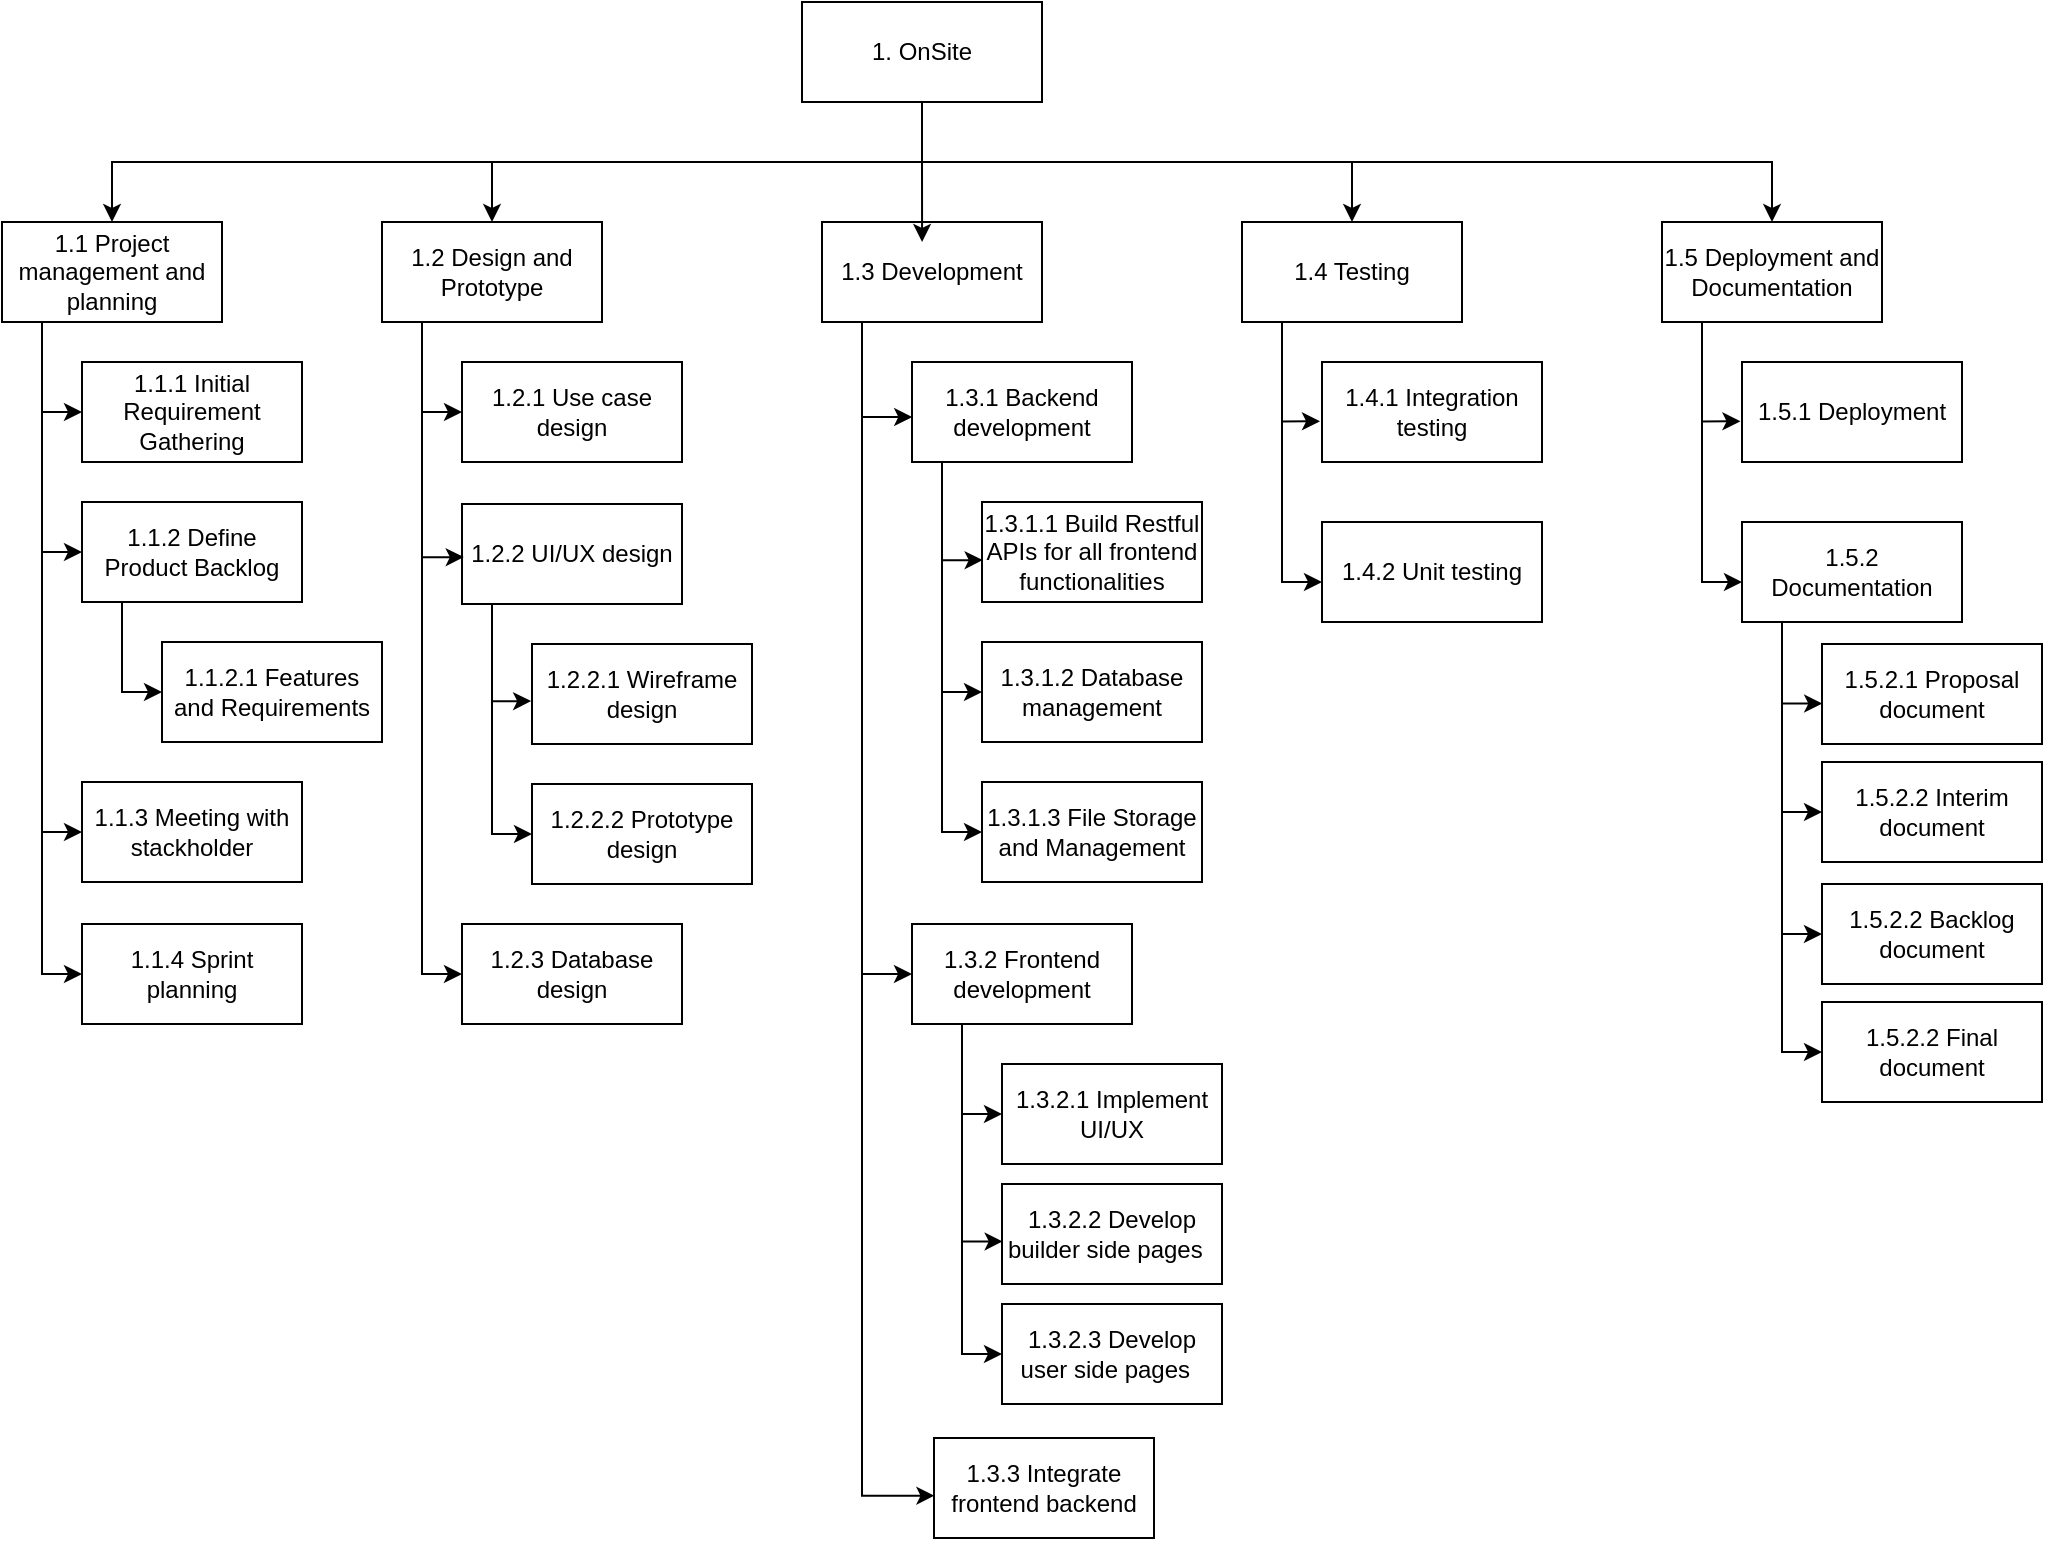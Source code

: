 <mxfile version="25.0.0">
  <diagram name="Page-1" id="xLfa3vr3PZcD3B_tmmqh">
    <mxGraphModel dx="1221" dy="861" grid="0" gridSize="10" guides="1" tooltips="1" connect="1" arrows="1" fold="1" page="0" pageScale="1" pageWidth="850" pageHeight="1100" math="0" shadow="0">
      <root>
        <mxCell id="0" />
        <mxCell id="1" parent="0" />
        <mxCell id="M0RcoXF8gDmWCO9cIfVg-90" style="edgeStyle=orthogonalEdgeStyle;rounded=0;orthogonalLoop=1;jettySize=auto;html=1;exitX=0.5;exitY=1;exitDx=0;exitDy=0;entryX=0.5;entryY=0;entryDx=0;entryDy=0;" parent="1" source="M0RcoXF8gDmWCO9cIfVg-1" target="M0RcoXF8gDmWCO9cIfVg-2" edge="1">
          <mxGeometry relative="1" as="geometry" />
        </mxCell>
        <mxCell id="M0RcoXF8gDmWCO9cIfVg-91" style="edgeStyle=orthogonalEdgeStyle;rounded=0;orthogonalLoop=1;jettySize=auto;html=1;exitX=0.5;exitY=1;exitDx=0;exitDy=0;" parent="1" source="M0RcoXF8gDmWCO9cIfVg-1" target="M0RcoXF8gDmWCO9cIfVg-3" edge="1">
          <mxGeometry relative="1" as="geometry" />
        </mxCell>
        <mxCell id="M0RcoXF8gDmWCO9cIfVg-93" style="edgeStyle=orthogonalEdgeStyle;rounded=0;orthogonalLoop=1;jettySize=auto;html=1;exitX=0.5;exitY=1;exitDx=0;exitDy=0;" parent="1" source="M0RcoXF8gDmWCO9cIfVg-1" target="M0RcoXF8gDmWCO9cIfVg-8" edge="1">
          <mxGeometry relative="1" as="geometry" />
        </mxCell>
        <mxCell id="M0RcoXF8gDmWCO9cIfVg-94" style="edgeStyle=orthogonalEdgeStyle;rounded=0;orthogonalLoop=1;jettySize=auto;html=1;exitX=0.5;exitY=1;exitDx=0;exitDy=0;entryX=0.5;entryY=0;entryDx=0;entryDy=0;" parent="1" source="M0RcoXF8gDmWCO9cIfVg-1" target="M0RcoXF8gDmWCO9cIfVg-7" edge="1">
          <mxGeometry relative="1" as="geometry" />
        </mxCell>
        <mxCell id="M0RcoXF8gDmWCO9cIfVg-1" value="1. OnSite" style="rounded=0;whiteSpace=wrap;html=1;" parent="1" vertex="1">
          <mxGeometry x="673" y="189" width="120" height="50" as="geometry" />
        </mxCell>
        <mxCell id="M0RcoXF8gDmWCO9cIfVg-10" style="edgeStyle=orthogonalEdgeStyle;rounded=0;orthogonalLoop=1;jettySize=auto;html=1;exitX=0.25;exitY=1;exitDx=0;exitDy=0;entryX=0;entryY=0.5;entryDx=0;entryDy=0;" parent="1" source="M0RcoXF8gDmWCO9cIfVg-2" target="M0RcoXF8gDmWCO9cIfVg-9" edge="1">
          <mxGeometry relative="1" as="geometry">
            <Array as="points">
              <mxPoint x="293" y="349" />
              <mxPoint x="293" y="394" />
            </Array>
          </mxGeometry>
        </mxCell>
        <mxCell id="M0RcoXF8gDmWCO9cIfVg-2" value="1.1&lt;span style=&quot;background-color: initial;&quot;&gt;&amp;nbsp;Project management and planning&lt;/span&gt;" style="rounded=0;whiteSpace=wrap;html=1;" parent="1" vertex="1">
          <mxGeometry x="273" y="299" width="110" height="50" as="geometry" />
        </mxCell>
        <mxCell id="M0RcoXF8gDmWCO9cIfVg-32" style="edgeStyle=orthogonalEdgeStyle;rounded=0;orthogonalLoop=1;jettySize=auto;html=1;exitX=0.25;exitY=1;exitDx=0;exitDy=0;entryX=0;entryY=0.5;entryDx=0;entryDy=0;" parent="1" source="M0RcoXF8gDmWCO9cIfVg-3" target="M0RcoXF8gDmWCO9cIfVg-26" edge="1">
          <mxGeometry relative="1" as="geometry">
            <Array as="points">
              <mxPoint x="483" y="349" />
              <mxPoint x="483" y="394" />
            </Array>
          </mxGeometry>
        </mxCell>
        <mxCell id="M0RcoXF8gDmWCO9cIfVg-34" style="edgeStyle=orthogonalEdgeStyle;rounded=0;orthogonalLoop=1;jettySize=auto;html=1;exitX=0.25;exitY=1;exitDx=0;exitDy=0;entryX=0;entryY=0.5;entryDx=0;entryDy=0;" parent="1" source="M0RcoXF8gDmWCO9cIfVg-3" target="M0RcoXF8gDmWCO9cIfVg-29" edge="1">
          <mxGeometry relative="1" as="geometry">
            <Array as="points">
              <mxPoint x="483" y="349" />
              <mxPoint x="483" y="675" />
            </Array>
          </mxGeometry>
        </mxCell>
        <mxCell id="M0RcoXF8gDmWCO9cIfVg-3" value="1.2 Design and Prototype" style="rounded=0;whiteSpace=wrap;html=1;" parent="1" vertex="1">
          <mxGeometry x="463" y="299" width="110" height="50" as="geometry" />
        </mxCell>
        <mxCell id="M0RcoXF8gDmWCO9cIfVg-6" value="1.3.1.1 Build Restful APIs for all frontend functionalities " style="rounded=0;whiteSpace=wrap;html=1;" parent="1" vertex="1">
          <mxGeometry x="763" y="439" width="110" height="50" as="geometry" />
        </mxCell>
        <mxCell id="M0RcoXF8gDmWCO9cIfVg-7" value="1.4 Testing" style="rounded=0;whiteSpace=wrap;html=1;" parent="1" vertex="1">
          <mxGeometry x="893" y="299" width="110" height="50" as="geometry" />
        </mxCell>
        <mxCell id="M0RcoXF8gDmWCO9cIfVg-8" value="1.5 Deployment and&lt;div&gt;Documentation&lt;/div&gt;" style="rounded=0;whiteSpace=wrap;html=1;" parent="1" vertex="1">
          <mxGeometry x="1103" y="299" width="110" height="50" as="geometry" />
        </mxCell>
        <mxCell id="M0RcoXF8gDmWCO9cIfVg-9" value="1.1.1 Initial Requirement Gathering" style="rounded=0;whiteSpace=wrap;html=1;" parent="1" vertex="1">
          <mxGeometry x="313" y="369" width="110" height="50" as="geometry" />
        </mxCell>
        <mxCell id="M0RcoXF8gDmWCO9cIfVg-14" style="edgeStyle=orthogonalEdgeStyle;rounded=0;orthogonalLoop=1;jettySize=auto;html=1;exitX=0.25;exitY=1;exitDx=0;exitDy=0;entryX=0;entryY=0.5;entryDx=0;entryDy=0;" parent="1" source="M0RcoXF8gDmWCO9cIfVg-11" target="M0RcoXF8gDmWCO9cIfVg-12" edge="1">
          <mxGeometry relative="1" as="geometry">
            <Array as="points">
              <mxPoint x="333" y="489" />
              <mxPoint x="333" y="534" />
            </Array>
          </mxGeometry>
        </mxCell>
        <mxCell id="M0RcoXF8gDmWCO9cIfVg-11" value="1.1.2 Define Product Backlog" style="rounded=0;whiteSpace=wrap;html=1;" parent="1" vertex="1">
          <mxGeometry x="313" y="439" width="110" height="50" as="geometry" />
        </mxCell>
        <mxCell id="M0RcoXF8gDmWCO9cIfVg-12" value="1.1.2.1 Features and Requirements" style="rounded=0;whiteSpace=wrap;html=1;" parent="1" vertex="1">
          <mxGeometry x="353" y="509" width="110" height="50" as="geometry" />
        </mxCell>
        <mxCell id="M0RcoXF8gDmWCO9cIfVg-13" style="edgeStyle=orthogonalEdgeStyle;rounded=0;orthogonalLoop=1;jettySize=auto;html=1;exitX=0;exitY=0.5;exitDx=0;exitDy=0;endArrow=none;endFill=0;startArrow=classic;startFill=1;" parent="1" source="M0RcoXF8gDmWCO9cIfVg-11" edge="1">
          <mxGeometry relative="1" as="geometry">
            <mxPoint x="293" y="349" as="targetPoint" />
          </mxGeometry>
        </mxCell>
        <mxCell id="M0RcoXF8gDmWCO9cIfVg-16" style="edgeStyle=orthogonalEdgeStyle;rounded=0;orthogonalLoop=1;jettySize=auto;html=1;exitX=0;exitY=0.5;exitDx=0;exitDy=0;endArrow=none;endFill=0;startArrow=classic;startFill=1;" parent="1" source="M0RcoXF8gDmWCO9cIfVg-15" edge="1">
          <mxGeometry relative="1" as="geometry">
            <mxPoint x="293" y="359" as="targetPoint" />
          </mxGeometry>
        </mxCell>
        <mxCell id="M0RcoXF8gDmWCO9cIfVg-15" value="1.1.3 Meeting with stackholder" style="rounded=0;whiteSpace=wrap;html=1;" parent="1" vertex="1">
          <mxGeometry x="313" y="579" width="110" height="50" as="geometry" />
        </mxCell>
        <mxCell id="M0RcoXF8gDmWCO9cIfVg-18" style="edgeStyle=orthogonalEdgeStyle;rounded=0;orthogonalLoop=1;jettySize=auto;html=1;exitX=0;exitY=0.5;exitDx=0;exitDy=0;startArrow=classic;startFill=1;endArrow=none;endFill=0;" parent="1" source="M0RcoXF8gDmWCO9cIfVg-17" edge="1">
          <mxGeometry relative="1" as="geometry">
            <mxPoint x="293" y="589" as="targetPoint" />
          </mxGeometry>
        </mxCell>
        <mxCell id="M0RcoXF8gDmWCO9cIfVg-17" value="1.1.4 Sprint planning" style="rounded=0;whiteSpace=wrap;html=1;" parent="1" vertex="1">
          <mxGeometry x="313" y="650" width="110" height="50" as="geometry" />
        </mxCell>
        <mxCell id="M0RcoXF8gDmWCO9cIfVg-19" value="1.2.2 UI/UX design" style="rounded=0;whiteSpace=wrap;html=1;" parent="1" vertex="1">
          <mxGeometry x="503" y="440" width="110" height="50" as="geometry" />
        </mxCell>
        <mxCell id="M0RcoXF8gDmWCO9cIfVg-20" value="1.2.2.1 Wireframe design" style="rounded=0;whiteSpace=wrap;html=1;" parent="1" vertex="1">
          <mxGeometry x="538" y="510" width="110" height="50" as="geometry" />
        </mxCell>
        <mxCell id="M0RcoXF8gDmWCO9cIfVg-23" style="edgeStyle=orthogonalEdgeStyle;rounded=0;orthogonalLoop=1;jettySize=auto;html=1;exitX=0.25;exitY=1;exitDx=0;exitDy=0;entryX=-0.004;entryY=0.571;entryDx=0;entryDy=0;entryPerimeter=0;" parent="1" source="M0RcoXF8gDmWCO9cIfVg-19" target="M0RcoXF8gDmWCO9cIfVg-20" edge="1">
          <mxGeometry relative="1" as="geometry">
            <Array as="points">
              <mxPoint x="518" y="490" />
              <mxPoint x="518" y="539" />
            </Array>
          </mxGeometry>
        </mxCell>
        <mxCell id="M0RcoXF8gDmWCO9cIfVg-25" style="edgeStyle=orthogonalEdgeStyle;rounded=0;orthogonalLoop=1;jettySize=auto;html=1;exitX=0;exitY=0.5;exitDx=0;exitDy=0;startArrow=classic;startFill=1;endArrow=none;endFill=0;" parent="1" source="M0RcoXF8gDmWCO9cIfVg-24" edge="1">
          <mxGeometry relative="1" as="geometry">
            <mxPoint x="518" y="510.0" as="targetPoint" />
          </mxGeometry>
        </mxCell>
        <mxCell id="M0RcoXF8gDmWCO9cIfVg-24" value="1.2.2.2 Prototype design" style="rounded=0;whiteSpace=wrap;html=1;" parent="1" vertex="1">
          <mxGeometry x="538" y="580" width="110" height="50" as="geometry" />
        </mxCell>
        <mxCell id="M0RcoXF8gDmWCO9cIfVg-26" value="1.2.1 Use case design" style="rounded=0;whiteSpace=wrap;html=1;" parent="1" vertex="1">
          <mxGeometry x="503" y="369" width="110" height="50" as="geometry" />
        </mxCell>
        <mxCell id="M0RcoXF8gDmWCO9cIfVg-29" value="1.2.3 Database design" style="rounded=0;whiteSpace=wrap;html=1;" parent="1" vertex="1">
          <mxGeometry x="503" y="650" width="110" height="50" as="geometry" />
        </mxCell>
        <mxCell id="M0RcoXF8gDmWCO9cIfVg-33" style="edgeStyle=orthogonalEdgeStyle;rounded=0;orthogonalLoop=1;jettySize=auto;html=1;exitX=0.25;exitY=1;exitDx=0;exitDy=0;entryX=0.008;entryY=0.531;entryDx=0;entryDy=0;entryPerimeter=0;" parent="1" source="M0RcoXF8gDmWCO9cIfVg-3" target="M0RcoXF8gDmWCO9cIfVg-19" edge="1">
          <mxGeometry relative="1" as="geometry">
            <Array as="points">
              <mxPoint x="483" y="349" />
              <mxPoint x="483" y="467" />
            </Array>
          </mxGeometry>
        </mxCell>
        <mxCell id="M0RcoXF8gDmWCO9cIfVg-35" value="1.3.1.3&amp;nbsp;File Storage and Management" style="rounded=0;whiteSpace=wrap;html=1;" parent="1" vertex="1">
          <mxGeometry x="763" y="579" width="110" height="50" as="geometry" />
        </mxCell>
        <mxCell id="M0RcoXF8gDmWCO9cIfVg-61" style="edgeStyle=orthogonalEdgeStyle;rounded=0;orthogonalLoop=1;jettySize=auto;html=1;exitX=0.25;exitY=1;exitDx=0;exitDy=0;entryX=0;entryY=0.5;entryDx=0;entryDy=0;" parent="1" source="M0RcoXF8gDmWCO9cIfVg-56" target="M0RcoXF8gDmWCO9cIfVg-57" edge="1">
          <mxGeometry relative="1" as="geometry">
            <Array as="points">
              <mxPoint x="753" y="700" />
              <mxPoint x="753" y="745" />
            </Array>
          </mxGeometry>
        </mxCell>
        <mxCell id="M0RcoXF8gDmWCO9cIfVg-63" style="edgeStyle=orthogonalEdgeStyle;rounded=0;orthogonalLoop=1;jettySize=auto;html=1;exitX=0.25;exitY=1;exitDx=0;exitDy=0;entryX=0;entryY=0.5;entryDx=0;entryDy=0;" parent="1" source="M0RcoXF8gDmWCO9cIfVg-56" target="M0RcoXF8gDmWCO9cIfVg-59" edge="1">
          <mxGeometry relative="1" as="geometry">
            <Array as="points">
              <mxPoint x="753" y="700" />
              <mxPoint x="753" y="865" />
            </Array>
          </mxGeometry>
        </mxCell>
        <mxCell id="M0RcoXF8gDmWCO9cIfVg-56" value="1.3.2 Frontend development" style="rounded=0;whiteSpace=wrap;html=1;" parent="1" vertex="1">
          <mxGeometry x="728" y="650" width="110" height="50" as="geometry" />
        </mxCell>
        <mxCell id="M0RcoXF8gDmWCO9cIfVg-57" value="1.3.2.1 Implement UI/UX" style="rounded=0;whiteSpace=wrap;html=1;" parent="1" vertex="1">
          <mxGeometry x="773" y="720" width="110" height="50" as="geometry" />
        </mxCell>
        <mxCell id="M0RcoXF8gDmWCO9cIfVg-58" value="1.3.2.2 Develop builder side pages&amp;nbsp;&amp;nbsp;" style="rounded=0;whiteSpace=wrap;html=1;" parent="1" vertex="1">
          <mxGeometry x="773" y="780" width="110" height="50" as="geometry" />
        </mxCell>
        <mxCell id="M0RcoXF8gDmWCO9cIfVg-59" value="1.3.2.3 Develop user side pages&amp;nbsp;&amp;nbsp;" style="rounded=0;whiteSpace=wrap;html=1;" parent="1" vertex="1">
          <mxGeometry x="773" y="840" width="110" height="50" as="geometry" />
        </mxCell>
        <mxCell id="M0RcoXF8gDmWCO9cIfVg-72" style="edgeStyle=orthogonalEdgeStyle;rounded=0;orthogonalLoop=1;jettySize=auto;html=1;exitX=0.25;exitY=1;exitDx=0;exitDy=0;entryX=0;entryY=0.5;entryDx=0;entryDy=0;" parent="1" source="M0RcoXF8gDmWCO9cIfVg-60" target="M0RcoXF8gDmWCO9cIfVg-68" edge="1">
          <mxGeometry relative="1" as="geometry">
            <Array as="points">
              <mxPoint x="743" y="419" />
              <mxPoint x="743" y="534" />
            </Array>
          </mxGeometry>
        </mxCell>
        <mxCell id="M0RcoXF8gDmWCO9cIfVg-73" style="edgeStyle=orthogonalEdgeStyle;rounded=0;orthogonalLoop=1;jettySize=auto;html=1;exitX=0.25;exitY=1;exitDx=0;exitDy=0;entryX=0;entryY=0.5;entryDx=0;entryDy=0;" parent="1" source="M0RcoXF8gDmWCO9cIfVg-60" target="M0RcoXF8gDmWCO9cIfVg-35" edge="1">
          <mxGeometry relative="1" as="geometry">
            <Array as="points">
              <mxPoint x="743" y="419" />
              <mxPoint x="743" y="604" />
            </Array>
          </mxGeometry>
        </mxCell>
        <mxCell id="M0RcoXF8gDmWCO9cIfVg-60" value="1.3.1 Backend development" style="rounded=0;whiteSpace=wrap;html=1;" parent="1" vertex="1">
          <mxGeometry x="728" y="369" width="110" height="50" as="geometry" />
        </mxCell>
        <mxCell id="M0RcoXF8gDmWCO9cIfVg-62" style="edgeStyle=orthogonalEdgeStyle;rounded=0;orthogonalLoop=1;jettySize=auto;html=1;exitX=0.25;exitY=1;exitDx=0;exitDy=0;entryX=0.003;entryY=0.574;entryDx=0;entryDy=0;entryPerimeter=0;" parent="1" source="M0RcoXF8gDmWCO9cIfVg-56" target="M0RcoXF8gDmWCO9cIfVg-58" edge="1">
          <mxGeometry relative="1" as="geometry">
            <Array as="points">
              <mxPoint x="753" y="700" />
              <mxPoint x="753" y="809" />
            </Array>
          </mxGeometry>
        </mxCell>
        <mxCell id="M0RcoXF8gDmWCO9cIfVg-75" style="edgeStyle=orthogonalEdgeStyle;rounded=0;orthogonalLoop=1;jettySize=auto;html=1;exitX=0.25;exitY=1;exitDx=0;exitDy=0;entryX=0;entryY=0.5;entryDx=0;entryDy=0;" parent="1" source="M0RcoXF8gDmWCO9cIfVg-64" target="M0RcoXF8gDmWCO9cIfVg-56" edge="1">
          <mxGeometry relative="1" as="geometry">
            <Array as="points">
              <mxPoint x="703" y="349" />
              <mxPoint x="703" y="675" />
            </Array>
          </mxGeometry>
        </mxCell>
        <mxCell id="M0RcoXF8gDmWCO9cIfVg-64" value="1.3 Development" style="rounded=0;whiteSpace=wrap;html=1;" parent="1" vertex="1">
          <mxGeometry x="683" y="299" width="110" height="50" as="geometry" />
        </mxCell>
        <mxCell id="M0RcoXF8gDmWCO9cIfVg-68" value="1.3.1.2 Database management" style="rounded=0;whiteSpace=wrap;html=1;" parent="1" vertex="1">
          <mxGeometry x="763" y="509" width="110" height="50" as="geometry" />
        </mxCell>
        <mxCell id="M0RcoXF8gDmWCO9cIfVg-71" style="edgeStyle=orthogonalEdgeStyle;rounded=0;orthogonalLoop=1;jettySize=auto;html=1;exitX=0.25;exitY=1;exitDx=0;exitDy=0;entryX=0.003;entryY=0.581;entryDx=0;entryDy=0;entryPerimeter=0;" parent="1" source="M0RcoXF8gDmWCO9cIfVg-60" target="M0RcoXF8gDmWCO9cIfVg-6" edge="1">
          <mxGeometry relative="1" as="geometry">
            <Array as="points">
              <mxPoint x="743" y="419" />
              <mxPoint x="743" y="468" />
            </Array>
          </mxGeometry>
        </mxCell>
        <mxCell id="M0RcoXF8gDmWCO9cIfVg-77" value="1.4.1 Integration testing" style="rounded=0;whiteSpace=wrap;html=1;" parent="1" vertex="1">
          <mxGeometry x="933" y="369" width="110" height="50" as="geometry" />
        </mxCell>
        <mxCell id="M0RcoXF8gDmWCO9cIfVg-78" value="1.4.2 Unit testing" style="rounded=0;whiteSpace=wrap;html=1;" parent="1" vertex="1">
          <mxGeometry x="933" y="449" width="110" height="50" as="geometry" />
        </mxCell>
        <mxCell id="M0RcoXF8gDmWCO9cIfVg-82" style="edgeStyle=orthogonalEdgeStyle;rounded=0;orthogonalLoop=1;jettySize=auto;html=1;exitX=0.25;exitY=1;exitDx=0;exitDy=0;entryX=0.001;entryY=0.55;entryDx=0;entryDy=0;entryPerimeter=0;" parent="1" source="M0RcoXF8gDmWCO9cIfVg-64" target="M0RcoXF8gDmWCO9cIfVg-60" edge="1">
          <mxGeometry relative="1" as="geometry">
            <Array as="points">
              <mxPoint x="703" y="349" />
              <mxPoint x="703" y="396" />
            </Array>
          </mxGeometry>
        </mxCell>
        <mxCell id="M0RcoXF8gDmWCO9cIfVg-83" style="edgeStyle=orthogonalEdgeStyle;rounded=0;orthogonalLoop=1;jettySize=auto;html=1;exitX=0.25;exitY=1;exitDx=0;exitDy=0;entryX=-0.009;entryY=0.593;entryDx=0;entryDy=0;entryPerimeter=0;" parent="1" source="M0RcoXF8gDmWCO9cIfVg-7" target="M0RcoXF8gDmWCO9cIfVg-77" edge="1">
          <mxGeometry relative="1" as="geometry">
            <Array as="points">
              <mxPoint x="913" y="349" />
              <mxPoint x="913" y="399" />
            </Array>
          </mxGeometry>
        </mxCell>
        <mxCell id="M0RcoXF8gDmWCO9cIfVg-84" style="edgeStyle=orthogonalEdgeStyle;rounded=0;orthogonalLoop=1;jettySize=auto;html=1;exitX=0.25;exitY=1;exitDx=0;exitDy=0;entryX=0;entryY=0.6;entryDx=0;entryDy=0;entryPerimeter=0;" parent="1" source="M0RcoXF8gDmWCO9cIfVg-7" target="M0RcoXF8gDmWCO9cIfVg-78" edge="1">
          <mxGeometry relative="1" as="geometry">
            <Array as="points">
              <mxPoint x="913" y="349" />
              <mxPoint x="913" y="479" />
            </Array>
          </mxGeometry>
        </mxCell>
        <mxCell id="M0RcoXF8gDmWCO9cIfVg-85" value="1.5.1 Deployment" style="rounded=0;whiteSpace=wrap;html=1;" parent="1" vertex="1">
          <mxGeometry x="1143" y="369" width="110" height="50" as="geometry" />
        </mxCell>
        <mxCell id="9ifA0DVTPysndAkpjfLu-7" style="edgeStyle=orthogonalEdgeStyle;rounded=0;orthogonalLoop=1;jettySize=auto;html=1;exitX=0.25;exitY=1;exitDx=0;exitDy=0;entryX=0;entryY=0.5;entryDx=0;entryDy=0;" edge="1" parent="1" source="M0RcoXF8gDmWCO9cIfVg-86" target="9ifA0DVTPysndAkpjfLu-3">
          <mxGeometry relative="1" as="geometry">
            <Array as="points">
              <mxPoint x="1163" y="499" />
              <mxPoint x="1163" y="594" />
            </Array>
          </mxGeometry>
        </mxCell>
        <mxCell id="9ifA0DVTPysndAkpjfLu-8" style="edgeStyle=orthogonalEdgeStyle;rounded=0;orthogonalLoop=1;jettySize=auto;html=1;exitX=0.25;exitY=1;exitDx=0;exitDy=0;entryX=0;entryY=0.5;entryDx=0;entryDy=0;" edge="1" parent="1" source="M0RcoXF8gDmWCO9cIfVg-86" target="9ifA0DVTPysndAkpjfLu-4">
          <mxGeometry relative="1" as="geometry">
            <Array as="points">
              <mxPoint x="1163" y="499" />
              <mxPoint x="1163" y="655" />
            </Array>
          </mxGeometry>
        </mxCell>
        <mxCell id="9ifA0DVTPysndAkpjfLu-9" style="edgeStyle=orthogonalEdgeStyle;rounded=0;orthogonalLoop=1;jettySize=auto;html=1;exitX=0.25;exitY=1;exitDx=0;exitDy=0;entryX=0;entryY=0.5;entryDx=0;entryDy=0;" edge="1" parent="1" source="M0RcoXF8gDmWCO9cIfVg-86" target="9ifA0DVTPysndAkpjfLu-5">
          <mxGeometry relative="1" as="geometry">
            <Array as="points">
              <mxPoint x="1163" y="499" />
              <mxPoint x="1163" y="714" />
            </Array>
          </mxGeometry>
        </mxCell>
        <mxCell id="M0RcoXF8gDmWCO9cIfVg-86" value="1.5.2 Documentation" style="rounded=0;whiteSpace=wrap;html=1;" parent="1" vertex="1">
          <mxGeometry x="1143" y="449" width="110" height="50" as="geometry" />
        </mxCell>
        <mxCell id="M0RcoXF8gDmWCO9cIfVg-87" style="edgeStyle=orthogonalEdgeStyle;rounded=0;orthogonalLoop=1;jettySize=auto;html=1;exitX=0.25;exitY=1;exitDx=0;exitDy=0;entryX=-0.007;entryY=0.593;entryDx=0;entryDy=0;entryPerimeter=0;" parent="1" source="M0RcoXF8gDmWCO9cIfVg-8" target="M0RcoXF8gDmWCO9cIfVg-85" edge="1">
          <mxGeometry relative="1" as="geometry">
            <Array as="points">
              <mxPoint x="1123" y="349" />
              <mxPoint x="1123" y="399" />
            </Array>
          </mxGeometry>
        </mxCell>
        <mxCell id="M0RcoXF8gDmWCO9cIfVg-88" style="edgeStyle=orthogonalEdgeStyle;rounded=0;orthogonalLoop=1;jettySize=auto;html=1;exitX=0.25;exitY=1;exitDx=0;exitDy=0;entryX=0;entryY=0.6;entryDx=0;entryDy=0;entryPerimeter=0;" parent="1" source="M0RcoXF8gDmWCO9cIfVg-8" target="M0RcoXF8gDmWCO9cIfVg-86" edge="1">
          <mxGeometry relative="1" as="geometry">
            <Array as="points">
              <mxPoint x="1123" y="349" />
              <mxPoint x="1123" y="479" />
            </Array>
          </mxGeometry>
        </mxCell>
        <mxCell id="M0RcoXF8gDmWCO9cIfVg-92" style="edgeStyle=orthogonalEdgeStyle;rounded=0;orthogonalLoop=1;jettySize=auto;html=1;exitX=0.5;exitY=1;exitDx=0;exitDy=0;entryX=0.455;entryY=0.2;entryDx=0;entryDy=0;entryPerimeter=0;" parent="1" source="M0RcoXF8gDmWCO9cIfVg-1" target="M0RcoXF8gDmWCO9cIfVg-64" edge="1">
          <mxGeometry relative="1" as="geometry" />
        </mxCell>
        <mxCell id="M0RcoXF8gDmWCO9cIfVg-95" value="1.3.3 Integrate frontend backend" style="rounded=0;whiteSpace=wrap;html=1;" parent="1" vertex="1">
          <mxGeometry x="739" y="907" width="110" height="50" as="geometry" />
        </mxCell>
        <mxCell id="M0RcoXF8gDmWCO9cIfVg-97" style="edgeStyle=orthogonalEdgeStyle;rounded=0;orthogonalLoop=1;jettySize=auto;html=1;exitX=0.25;exitY=1;exitDx=0;exitDy=0;entryX=0.002;entryY=0.577;entryDx=0;entryDy=0;entryPerimeter=0;" parent="1" source="M0RcoXF8gDmWCO9cIfVg-64" target="M0RcoXF8gDmWCO9cIfVg-95" edge="1">
          <mxGeometry relative="1" as="geometry">
            <Array as="points">
              <mxPoint x="703" y="349" />
              <mxPoint x="703" y="936" />
            </Array>
          </mxGeometry>
        </mxCell>
        <mxCell id="9ifA0DVTPysndAkpjfLu-2" value="1.5.2.1 Proposal document" style="rounded=0;whiteSpace=wrap;html=1;" vertex="1" parent="1">
          <mxGeometry x="1183" y="510" width="110" height="50" as="geometry" />
        </mxCell>
        <mxCell id="9ifA0DVTPysndAkpjfLu-3" value="1.5.2.2 Interim document" style="rounded=0;whiteSpace=wrap;html=1;" vertex="1" parent="1">
          <mxGeometry x="1183" y="569" width="110" height="50" as="geometry" />
        </mxCell>
        <mxCell id="9ifA0DVTPysndAkpjfLu-4" value="1.5.2.2 Backlog document" style="rounded=0;whiteSpace=wrap;html=1;" vertex="1" parent="1">
          <mxGeometry x="1183" y="630" width="110" height="50" as="geometry" />
        </mxCell>
        <mxCell id="9ifA0DVTPysndAkpjfLu-5" value="1.5.2.2 Final document" style="rounded=0;whiteSpace=wrap;html=1;" vertex="1" parent="1">
          <mxGeometry x="1183" y="689" width="110" height="50" as="geometry" />
        </mxCell>
        <mxCell id="9ifA0DVTPysndAkpjfLu-6" style="edgeStyle=orthogonalEdgeStyle;rounded=0;orthogonalLoop=1;jettySize=auto;html=1;exitX=0.25;exitY=1;exitDx=0;exitDy=0;entryX=0.001;entryY=0.596;entryDx=0;entryDy=0;entryPerimeter=0;" edge="1" parent="1" source="M0RcoXF8gDmWCO9cIfVg-86" target="9ifA0DVTPysndAkpjfLu-2">
          <mxGeometry relative="1" as="geometry">
            <Array as="points">
              <mxPoint x="1163" y="499" />
              <mxPoint x="1163" y="540" />
            </Array>
          </mxGeometry>
        </mxCell>
      </root>
    </mxGraphModel>
  </diagram>
</mxfile>
